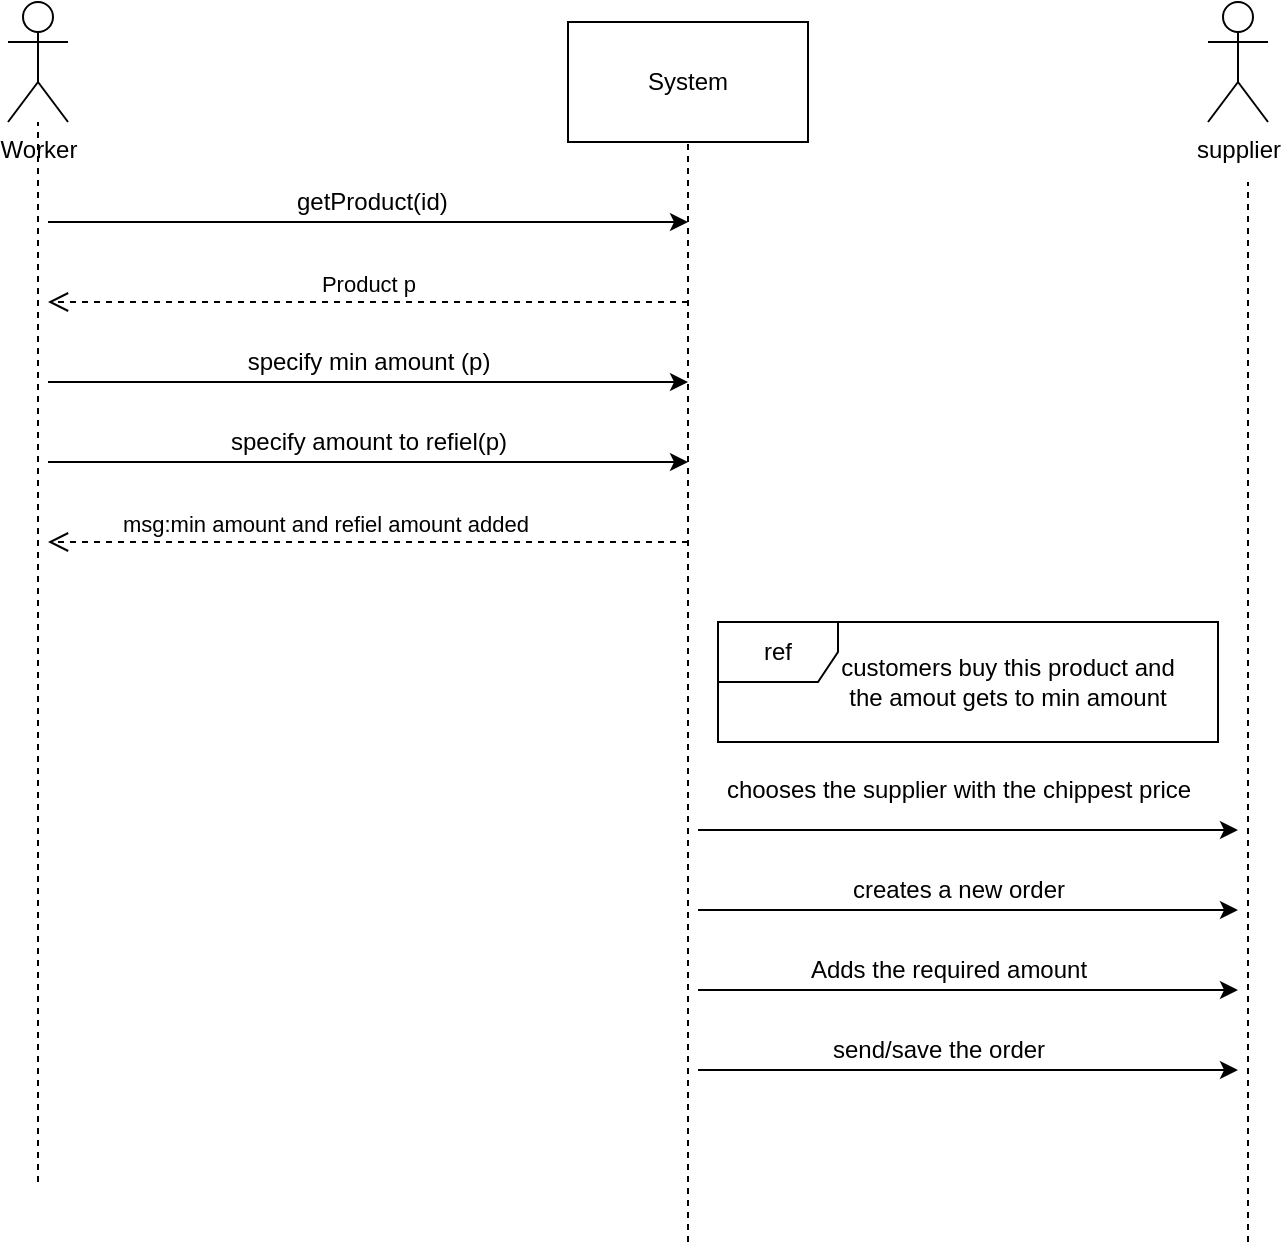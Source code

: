 <mxfile version="16.5.1" type="device"><diagram id="r8mVcf8B21eNKHLXz-Lv" name="‫עמוד-1‬"><mxGraphModel dx="1591" dy="759" grid="1" gridSize="10" guides="1" tooltips="1" connect="1" arrows="1" fold="1" page="1" pageScale="1" pageWidth="827" pageHeight="1169" math="0" shadow="0"><root><mxCell id="0"/><mxCell id="1" parent="0"/><mxCell id="YOMN26LFcYrurAiNj5-Z-1" value="Worker" style="shape=umlActor;verticalLabelPosition=bottom;verticalAlign=top;html=1;outlineConnect=0;" vertex="1" parent="1"><mxGeometry x="140" y="50" width="30" height="60" as="geometry"/></mxCell><mxCell id="YOMN26LFcYrurAiNj5-Z-4" value="System" style="rounded=0;whiteSpace=wrap;html=1;" vertex="1" parent="1"><mxGeometry x="420" y="60" width="120" height="60" as="geometry"/></mxCell><mxCell id="YOMN26LFcYrurAiNj5-Z-6" value="" style="endArrow=none;dashed=1;html=1;rounded=0;" edge="1" parent="1" target="YOMN26LFcYrurAiNj5-Z-1"><mxGeometry width="50" height="50" relative="1" as="geometry"><mxPoint x="155" y="640" as="sourcePoint"/><mxPoint x="400" y="200" as="targetPoint"/></mxGeometry></mxCell><mxCell id="YOMN26LFcYrurAiNj5-Z-7" value="" style="endArrow=none;dashed=1;html=1;rounded=0;entryX=0.5;entryY=1;entryDx=0;entryDy=0;" edge="1" parent="1" target="YOMN26LFcYrurAiNj5-Z-4"><mxGeometry width="50" height="50" relative="1" as="geometry"><mxPoint x="480" y="670" as="sourcePoint"/><mxPoint x="450" y="80" as="targetPoint"/></mxGeometry></mxCell><mxCell id="YOMN26LFcYrurAiNj5-Z-8" value="" style="endArrow=classic;html=1;rounded=0;" edge="1" parent="1"><mxGeometry width="50" height="50" relative="1" as="geometry"><mxPoint x="160" y="160" as="sourcePoint"/><mxPoint x="480" y="160" as="targetPoint"/></mxGeometry></mxCell><mxCell id="YOMN26LFcYrurAiNj5-Z-9" value="&amp;nbsp;getProduct(id)" style="text;html=1;align=center;verticalAlign=middle;resizable=0;points=[];autosize=1;strokeColor=none;fillColor=none;" vertex="1" parent="1"><mxGeometry x="275" y="140" width="90" height="20" as="geometry"/></mxCell><mxCell id="YOMN26LFcYrurAiNj5-Z-10" value="" style="endArrow=classic;html=1;rounded=0;" edge="1" parent="1"><mxGeometry width="50" height="50" relative="1" as="geometry"><mxPoint x="160" y="240" as="sourcePoint"/><mxPoint x="480" y="240" as="targetPoint"/></mxGeometry></mxCell><mxCell id="YOMN26LFcYrurAiNj5-Z-11" value="specify min amount (p)" style="text;html=1;align=center;verticalAlign=middle;resizable=0;points=[];autosize=1;strokeColor=none;fillColor=none;" vertex="1" parent="1"><mxGeometry x="250" y="220" width="140" height="20" as="geometry"/></mxCell><mxCell id="YOMN26LFcYrurAiNj5-Z-16" value="" style="endArrow=none;dashed=1;html=1;rounded=0;" edge="1" parent="1"><mxGeometry width="50" height="50" relative="1" as="geometry"><mxPoint x="760" y="670" as="sourcePoint"/><mxPoint x="760" y="140" as="targetPoint"/></mxGeometry></mxCell><mxCell id="YOMN26LFcYrurAiNj5-Z-17" value="" style="endArrow=classic;html=1;rounded=0;" edge="1" parent="1"><mxGeometry width="50" height="50" relative="1" as="geometry"><mxPoint x="485" y="464" as="sourcePoint"/><mxPoint x="755" y="464" as="targetPoint"/></mxGeometry></mxCell><mxCell id="YOMN26LFcYrurAiNj5-Z-18" value="chooses the supplier with the chippest price" style="text;html=1;align=center;verticalAlign=middle;resizable=0;points=[];autosize=1;strokeColor=none;fillColor=none;" vertex="1" parent="1"><mxGeometry x="490" y="434" width="250" height="20" as="geometry"/></mxCell><mxCell id="YOMN26LFcYrurAiNj5-Z-19" value="" style="endArrow=classic;html=1;rounded=0;" edge="1" parent="1"><mxGeometry width="50" height="50" relative="1" as="geometry"><mxPoint x="485" y="504" as="sourcePoint"/><mxPoint x="755" y="504" as="targetPoint"/></mxGeometry></mxCell><mxCell id="YOMN26LFcYrurAiNj5-Z-20" value="creates a new order" style="text;html=1;align=center;verticalAlign=middle;resizable=0;points=[];autosize=1;strokeColor=none;fillColor=none;" vertex="1" parent="1"><mxGeometry x="555" y="484" width="120" height="20" as="geometry"/></mxCell><mxCell id="YOMN26LFcYrurAiNj5-Z-21" value="" style="endArrow=classic;html=1;rounded=0;" edge="1" parent="1"><mxGeometry width="50" height="50" relative="1" as="geometry"><mxPoint x="485" y="544" as="sourcePoint"/><mxPoint x="755" y="544" as="targetPoint"/></mxGeometry></mxCell><mxCell id="YOMN26LFcYrurAiNj5-Z-22" value="Adds the required amount" style="text;html=1;align=center;verticalAlign=middle;resizable=0;points=[];autosize=1;strokeColor=none;fillColor=none;" vertex="1" parent="1"><mxGeometry x="535" y="524" width="150" height="20" as="geometry"/></mxCell><mxCell id="YOMN26LFcYrurAiNj5-Z-23" value="" style="endArrow=classic;html=1;rounded=0;" edge="1" parent="1"><mxGeometry width="50" height="50" relative="1" as="geometry"><mxPoint x="485" y="584" as="sourcePoint"/><mxPoint x="755" y="584" as="targetPoint"/></mxGeometry></mxCell><mxCell id="YOMN26LFcYrurAiNj5-Z-24" value="send/save the order" style="text;html=1;align=center;verticalAlign=middle;resizable=0;points=[];autosize=1;strokeColor=none;fillColor=none;" vertex="1" parent="1"><mxGeometry x="545" y="564" width="120" height="20" as="geometry"/></mxCell><mxCell id="YOMN26LFcYrurAiNj5-Z-25" value="supplier" style="shape=umlActor;verticalLabelPosition=bottom;verticalAlign=top;html=1;outlineConnect=0;" vertex="1" parent="1"><mxGeometry x="740" y="50" width="30" height="60" as="geometry"/></mxCell><mxCell id="YOMN26LFcYrurAiNj5-Z-26" value="Product p" style="html=1;verticalAlign=bottom;endArrow=open;dashed=1;endSize=8;rounded=0;" edge="1" parent="1"><mxGeometry relative="1" as="geometry"><mxPoint x="480" y="200" as="sourcePoint"/><mxPoint x="160" y="200" as="targetPoint"/></mxGeometry></mxCell><mxCell id="YOMN26LFcYrurAiNj5-Z-27" value="" style="endArrow=classic;html=1;rounded=0;" edge="1" parent="1"><mxGeometry width="50" height="50" relative="1" as="geometry"><mxPoint x="160" y="280" as="sourcePoint"/><mxPoint x="480" y="280" as="targetPoint"/></mxGeometry></mxCell><mxCell id="YOMN26LFcYrurAiNj5-Z-28" value="specify amount to refiel(p)" style="text;html=1;align=center;verticalAlign=middle;resizable=0;points=[];autosize=1;strokeColor=none;fillColor=none;" vertex="1" parent="1"><mxGeometry x="245" y="260" width="150" height="20" as="geometry"/></mxCell><mxCell id="YOMN26LFcYrurAiNj5-Z-29" value="msg:min amount and refiel amount added&amp;nbsp;" style="html=1;verticalAlign=bottom;endArrow=open;dashed=1;endSize=8;rounded=0;" edge="1" parent="1"><mxGeometry x="0.125" relative="1" as="geometry"><mxPoint x="480" y="320" as="sourcePoint"/><mxPoint x="160" y="320" as="targetPoint"/><Array as="points"><mxPoint x="330" y="320"/></Array><mxPoint as="offset"/></mxGeometry></mxCell><mxCell id="YOMN26LFcYrurAiNj5-Z-32" value="ref" style="shape=umlFrame;whiteSpace=wrap;html=1;" vertex="1" parent="1"><mxGeometry x="495" y="360" width="250" height="60" as="geometry"/></mxCell><mxCell id="YOMN26LFcYrurAiNj5-Z-34" value="customers buy this product and the amout gets to min amount" style="text;html=1;strokeColor=none;fillColor=none;align=center;verticalAlign=middle;whiteSpace=wrap;rounded=0;" vertex="1" parent="1"><mxGeometry x="550" y="375" width="180" height="30" as="geometry"/></mxCell></root></mxGraphModel></diagram></mxfile>